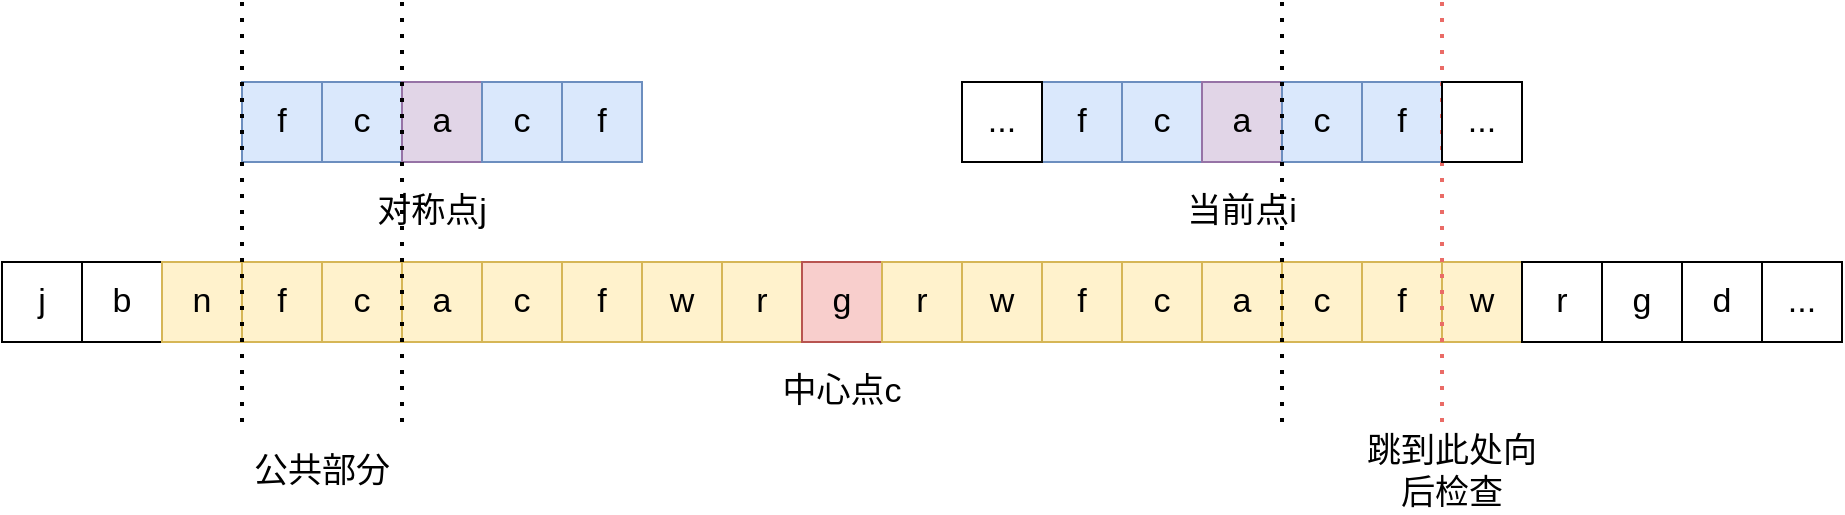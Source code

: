 <mxfile version="21.6.1" type="device">
  <diagram name="第 1 页" id="GW0EhEGA3gX79UyEtXs6">
    <mxGraphModel dx="2076" dy="674" grid="1" gridSize="10" guides="1" tooltips="1" connect="1" arrows="1" fold="1" page="1" pageScale="1" pageWidth="1169" pageHeight="827" math="0" shadow="0">
      <root>
        <mxCell id="0" />
        <mxCell id="1" parent="0" />
        <mxCell id="Gdf1JFDnauVI5sBfOmAG-1" value="j" style="whiteSpace=wrap;html=1;aspect=fixed;fontSize=17;" parent="1" vertex="1">
          <mxGeometry x="-80" y="610" width="40" height="40" as="geometry" />
        </mxCell>
        <mxCell id="Gdf1JFDnauVI5sBfOmAG-2" value="b" style="whiteSpace=wrap;html=1;aspect=fixed;fontSize=17;" parent="1" vertex="1">
          <mxGeometry x="-40" y="610" width="40" height="40" as="geometry" />
        </mxCell>
        <mxCell id="Gdf1JFDnauVI5sBfOmAG-3" value="n" style="whiteSpace=wrap;html=1;aspect=fixed;fontSize=17;fillColor=#fff2cc;strokeColor=#d6b656;" parent="1" vertex="1">
          <mxGeometry y="610" width="40" height="40" as="geometry" />
        </mxCell>
        <mxCell id="Gdf1JFDnauVI5sBfOmAG-4" value="f" style="whiteSpace=wrap;html=1;aspect=fixed;fontSize=17;fillColor=#fff2cc;strokeColor=#d6b656;" parent="1" vertex="1">
          <mxGeometry x="40" y="610" width="40" height="40" as="geometry" />
        </mxCell>
        <mxCell id="Gdf1JFDnauVI5sBfOmAG-5" value="c" style="whiteSpace=wrap;html=1;aspect=fixed;fontSize=17;fillColor=#fff2cc;strokeColor=#d6b656;" parent="1" vertex="1">
          <mxGeometry x="80" y="610" width="40" height="40" as="geometry" />
        </mxCell>
        <mxCell id="Gdf1JFDnauVI5sBfOmAG-6" value="a" style="whiteSpace=wrap;html=1;aspect=fixed;fontSize=17;fillColor=#fff2cc;strokeColor=#d6b656;" parent="1" vertex="1">
          <mxGeometry x="120" y="610" width="40" height="40" as="geometry" />
        </mxCell>
        <mxCell id="Gdf1JFDnauVI5sBfOmAG-7" value="c" style="whiteSpace=wrap;html=1;aspect=fixed;fontSize=17;fillColor=#fff2cc;strokeColor=#d6b656;" parent="1" vertex="1">
          <mxGeometry x="160" y="610" width="40" height="40" as="geometry" />
        </mxCell>
        <mxCell id="Gdf1JFDnauVI5sBfOmAG-8" value="f" style="whiteSpace=wrap;html=1;aspect=fixed;fontSize=17;fillColor=#fff2cc;strokeColor=#d6b656;" parent="1" vertex="1">
          <mxGeometry x="200" y="610" width="40" height="40" as="geometry" />
        </mxCell>
        <mxCell id="Gdf1JFDnauVI5sBfOmAG-9" value="w" style="whiteSpace=wrap;html=1;aspect=fixed;fontSize=17;fillColor=#fff2cc;strokeColor=#d6b656;" parent="1" vertex="1">
          <mxGeometry x="240" y="610" width="40" height="40" as="geometry" />
        </mxCell>
        <mxCell id="Gdf1JFDnauVI5sBfOmAG-10" value="r" style="whiteSpace=wrap;html=1;aspect=fixed;fontSize=17;fillColor=#fff2cc;strokeColor=#d6b656;" parent="1" vertex="1">
          <mxGeometry x="280" y="610" width="40" height="40" as="geometry" />
        </mxCell>
        <mxCell id="Gdf1JFDnauVI5sBfOmAG-11" value="g" style="whiteSpace=wrap;html=1;aspect=fixed;fontSize=17;fillColor=#f8cecc;strokeColor=#b85450;" parent="1" vertex="1">
          <mxGeometry x="320" y="610" width="40" height="40" as="geometry" />
        </mxCell>
        <mxCell id="Gdf1JFDnauVI5sBfOmAG-12" value="r" style="whiteSpace=wrap;html=1;aspect=fixed;fontSize=17;fillColor=#fff2cc;strokeColor=#d6b656;" parent="1" vertex="1">
          <mxGeometry x="360" y="610" width="40" height="40" as="geometry" />
        </mxCell>
        <mxCell id="Gdf1JFDnauVI5sBfOmAG-13" value="w" style="whiteSpace=wrap;html=1;aspect=fixed;fontSize=17;fillColor=#fff2cc;strokeColor=#d6b656;" parent="1" vertex="1">
          <mxGeometry x="400" y="610" width="40" height="40" as="geometry" />
        </mxCell>
        <mxCell id="Gdf1JFDnauVI5sBfOmAG-14" value="f" style="whiteSpace=wrap;html=1;aspect=fixed;fontSize=17;fillColor=#fff2cc;strokeColor=#d6b656;" parent="1" vertex="1">
          <mxGeometry x="440" y="610" width="40" height="40" as="geometry" />
        </mxCell>
        <mxCell id="Gdf1JFDnauVI5sBfOmAG-15" value="c" style="whiteSpace=wrap;html=1;aspect=fixed;fontSize=17;fillColor=#fff2cc;strokeColor=#d6b656;" parent="1" vertex="1">
          <mxGeometry x="480" y="610" width="40" height="40" as="geometry" />
        </mxCell>
        <mxCell id="Gdf1JFDnauVI5sBfOmAG-16" value="a" style="whiteSpace=wrap;html=1;aspect=fixed;fontSize=17;fillColor=#fff2cc;strokeColor=#d6b656;" parent="1" vertex="1">
          <mxGeometry x="520" y="610" width="40" height="40" as="geometry" />
        </mxCell>
        <mxCell id="Gdf1JFDnauVI5sBfOmAG-17" value="c" style="whiteSpace=wrap;html=1;aspect=fixed;fontSize=17;fillColor=#fff2cc;strokeColor=#d6b656;" parent="1" vertex="1">
          <mxGeometry x="560" y="610" width="40" height="40" as="geometry" />
        </mxCell>
        <mxCell id="Gdf1JFDnauVI5sBfOmAG-18" value="f" style="whiteSpace=wrap;html=1;aspect=fixed;fontSize=17;fillColor=#fff2cc;strokeColor=#d6b656;" parent="1" vertex="1">
          <mxGeometry x="600" y="610" width="40" height="40" as="geometry" />
        </mxCell>
        <mxCell id="Gdf1JFDnauVI5sBfOmAG-19" value="w" style="whiteSpace=wrap;html=1;aspect=fixed;fontSize=17;fillColor=#fff2cc;strokeColor=#d6b656;" parent="1" vertex="1">
          <mxGeometry x="640" y="610" width="40" height="40" as="geometry" />
        </mxCell>
        <mxCell id="Gdf1JFDnauVI5sBfOmAG-20" value="r" style="whiteSpace=wrap;html=1;aspect=fixed;fontSize=17;" parent="1" vertex="1">
          <mxGeometry x="680" y="610" width="40" height="40" as="geometry" />
        </mxCell>
        <mxCell id="Gdf1JFDnauVI5sBfOmAG-21" value="g" style="whiteSpace=wrap;html=1;aspect=fixed;fontSize=17;" parent="1" vertex="1">
          <mxGeometry x="720" y="610" width="40" height="40" as="geometry" />
        </mxCell>
        <mxCell id="Gdf1JFDnauVI5sBfOmAG-22" value="d" style="whiteSpace=wrap;html=1;aspect=fixed;fontSize=17;" parent="1" vertex="1">
          <mxGeometry x="760" y="610" width="40" height="40" as="geometry" />
        </mxCell>
        <mxCell id="Gdf1JFDnauVI5sBfOmAG-23" value="..." style="whiteSpace=wrap;html=1;aspect=fixed;fontSize=17;" parent="1" vertex="1">
          <mxGeometry x="800" y="610" width="40" height="40" as="geometry" />
        </mxCell>
        <mxCell id="Gdf1JFDnauVI5sBfOmAG-25" value="f" style="whiteSpace=wrap;html=1;aspect=fixed;fontSize=17;fillColor=#dae8fc;strokeColor=#6c8ebf;" parent="1" vertex="1">
          <mxGeometry x="40" y="520" width="40" height="40" as="geometry" />
        </mxCell>
        <mxCell id="Gdf1JFDnauVI5sBfOmAG-26" value="c" style="whiteSpace=wrap;html=1;aspect=fixed;fontSize=17;fillColor=#dae8fc;strokeColor=#6c8ebf;" parent="1" vertex="1">
          <mxGeometry x="80" y="520" width="40" height="40" as="geometry" />
        </mxCell>
        <mxCell id="Gdf1JFDnauVI5sBfOmAG-27" value="a" style="whiteSpace=wrap;html=1;aspect=fixed;fontSize=17;fillColor=#e1d5e7;strokeColor=#9673a6;" parent="1" vertex="1">
          <mxGeometry x="120" y="520" width="40" height="40" as="geometry" />
        </mxCell>
        <mxCell id="Gdf1JFDnauVI5sBfOmAG-28" value="c" style="whiteSpace=wrap;html=1;aspect=fixed;fontSize=17;fillColor=#dae8fc;strokeColor=#6c8ebf;" parent="1" vertex="1">
          <mxGeometry x="160" y="520" width="40" height="40" as="geometry" />
        </mxCell>
        <mxCell id="Gdf1JFDnauVI5sBfOmAG-29" value="f" style="whiteSpace=wrap;html=1;aspect=fixed;fontSize=17;fillColor=#dae8fc;strokeColor=#6c8ebf;" parent="1" vertex="1">
          <mxGeometry x="200" y="520" width="40" height="40" as="geometry" />
        </mxCell>
        <mxCell id="Gdf1JFDnauVI5sBfOmAG-30" value="c" style="whiteSpace=wrap;html=1;aspect=fixed;fontSize=17;fillColor=#dae8fc;strokeColor=#6c8ebf;" parent="1" vertex="1">
          <mxGeometry x="480" y="520" width="40" height="40" as="geometry" />
        </mxCell>
        <mxCell id="Gdf1JFDnauVI5sBfOmAG-31" value="a" style="whiteSpace=wrap;html=1;aspect=fixed;fontSize=17;fillColor=#e1d5e7;strokeColor=#9673a6;" parent="1" vertex="1">
          <mxGeometry x="520" y="520" width="40" height="40" as="geometry" />
        </mxCell>
        <mxCell id="Gdf1JFDnauVI5sBfOmAG-32" value="c" style="whiteSpace=wrap;html=1;aspect=fixed;fontSize=17;fillColor=#dae8fc;strokeColor=#6c8ebf;" parent="1" vertex="1">
          <mxGeometry x="560" y="520" width="40" height="40" as="geometry" />
        </mxCell>
        <mxCell id="Gdf1JFDnauVI5sBfOmAG-33" value="中心点c" style="text;html=1;strokeColor=none;fillColor=none;align=center;verticalAlign=middle;whiteSpace=wrap;rounded=0;fontSize=17;" parent="1" vertex="1">
          <mxGeometry x="295" y="660" width="90" height="30" as="geometry" />
        </mxCell>
        <mxCell id="Gdf1JFDnauVI5sBfOmAG-34" value="当前点i" style="text;html=1;strokeColor=none;fillColor=none;align=center;verticalAlign=middle;whiteSpace=wrap;rounded=0;fontSize=17;" parent="1" vertex="1">
          <mxGeometry x="495" y="570" width="90" height="30" as="geometry" />
        </mxCell>
        <mxCell id="Gdf1JFDnauVI5sBfOmAG-35" value="对称点j" style="text;html=1;strokeColor=none;fillColor=none;align=center;verticalAlign=middle;whiteSpace=wrap;rounded=0;fontSize=17;" parent="1" vertex="1">
          <mxGeometry x="90" y="570" width="90" height="30" as="geometry" />
        </mxCell>
        <mxCell id="Gdf1JFDnauVI5sBfOmAG-36" value="" style="endArrow=none;dashed=1;html=1;dashPattern=1 3;strokeWidth=2;rounded=0;" parent="1" edge="1">
          <mxGeometry width="50" height="50" relative="1" as="geometry">
            <mxPoint x="40" y="690" as="sourcePoint" />
            <mxPoint x="40" y="480" as="targetPoint" />
          </mxGeometry>
        </mxCell>
        <mxCell id="Gdf1JFDnauVI5sBfOmAG-37" value="" style="endArrow=none;dashed=1;html=1;dashPattern=1 3;strokeWidth=2;rounded=0;" parent="1" edge="1">
          <mxGeometry width="50" height="50" relative="1" as="geometry">
            <mxPoint x="120" y="690" as="sourcePoint" />
            <mxPoint x="120" y="480" as="targetPoint" />
          </mxGeometry>
        </mxCell>
        <mxCell id="Gdf1JFDnauVI5sBfOmAG-38" value="f" style="whiteSpace=wrap;html=1;aspect=fixed;fontSize=17;fillColor=#dae8fc;strokeColor=#6c8ebf;" parent="1" vertex="1">
          <mxGeometry x="440" y="520" width="40" height="40" as="geometry" />
        </mxCell>
        <mxCell id="Gdf1JFDnauVI5sBfOmAG-39" value="f" style="whiteSpace=wrap;html=1;aspect=fixed;fontSize=17;fillColor=#dae8fc;strokeColor=#6c8ebf;" parent="1" vertex="1">
          <mxGeometry x="600" y="520" width="40" height="40" as="geometry" />
        </mxCell>
        <mxCell id="Gdf1JFDnauVI5sBfOmAG-40" value="公共部分" style="text;html=1;strokeColor=none;fillColor=none;align=center;verticalAlign=middle;whiteSpace=wrap;rounded=0;fontSize=17;" parent="1" vertex="1">
          <mxGeometry x="35" y="700" width="90" height="30" as="geometry" />
        </mxCell>
        <mxCell id="Gdf1JFDnauVI5sBfOmAG-41" value="" style="endArrow=none;dashed=1;html=1;dashPattern=1 3;strokeWidth=2;rounded=0;" parent="1" edge="1">
          <mxGeometry width="50" height="50" relative="1" as="geometry">
            <mxPoint x="560" y="690" as="sourcePoint" />
            <mxPoint x="560" y="480" as="targetPoint" />
          </mxGeometry>
        </mxCell>
        <mxCell id="Gdf1JFDnauVI5sBfOmAG-42" value="" style="endArrow=none;dashed=1;html=1;dashPattern=1 3;strokeWidth=2;rounded=0;strokeColor=#EA6B66;" parent="1" edge="1">
          <mxGeometry width="50" height="50" relative="1" as="geometry">
            <mxPoint x="640" y="690" as="sourcePoint" />
            <mxPoint x="640" y="480" as="targetPoint" />
          </mxGeometry>
        </mxCell>
        <mxCell id="Gdf1JFDnauVI5sBfOmAG-43" value="跳到此处向后检查" style="text;html=1;strokeColor=none;fillColor=none;align=center;verticalAlign=middle;whiteSpace=wrap;rounded=0;fontSize=17;" parent="1" vertex="1">
          <mxGeometry x="600" y="700" width="90" height="30" as="geometry" />
        </mxCell>
        <mxCell id="mLmZvsba5clrVfK9YKjC-1" value="..." style="whiteSpace=wrap;html=1;aspect=fixed;fontSize=17;" vertex="1" parent="1">
          <mxGeometry x="640" y="520" width="40" height="40" as="geometry" />
        </mxCell>
        <mxCell id="mLmZvsba5clrVfK9YKjC-2" value="..." style="whiteSpace=wrap;html=1;aspect=fixed;fontSize=17;" vertex="1" parent="1">
          <mxGeometry x="400" y="520" width="40" height="40" as="geometry" />
        </mxCell>
      </root>
    </mxGraphModel>
  </diagram>
</mxfile>
